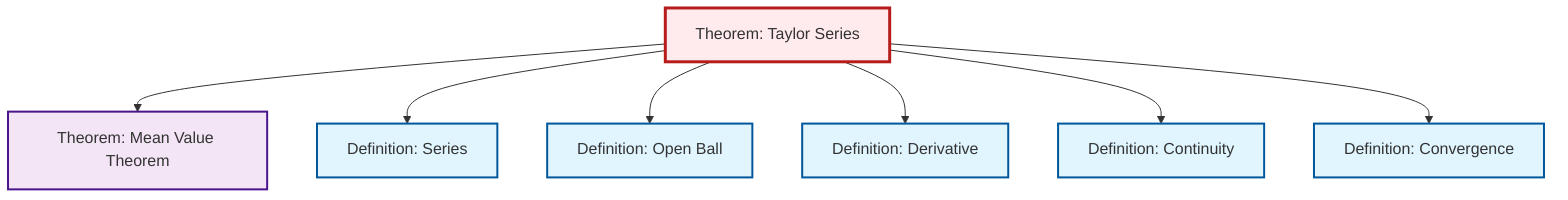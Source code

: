 graph TD
    classDef definition fill:#e1f5fe,stroke:#01579b,stroke-width:2px
    classDef theorem fill:#f3e5f5,stroke:#4a148c,stroke-width:2px
    classDef axiom fill:#fff3e0,stroke:#e65100,stroke-width:2px
    classDef example fill:#e8f5e9,stroke:#1b5e20,stroke-width:2px
    classDef current fill:#ffebee,stroke:#b71c1c,stroke-width:3px
    def-open-ball["Definition: Open Ball"]:::definition
    def-derivative["Definition: Derivative"]:::definition
    thm-mean-value["Theorem: Mean Value Theorem"]:::theorem
    def-convergence["Definition: Convergence"]:::definition
    def-series["Definition: Series"]:::definition
    def-continuity["Definition: Continuity"]:::definition
    thm-taylor-series["Theorem: Taylor Series"]:::theorem
    thm-taylor-series --> thm-mean-value
    thm-taylor-series --> def-series
    thm-taylor-series --> def-open-ball
    thm-taylor-series --> def-derivative
    thm-taylor-series --> def-continuity
    thm-taylor-series --> def-convergence
    class thm-taylor-series current